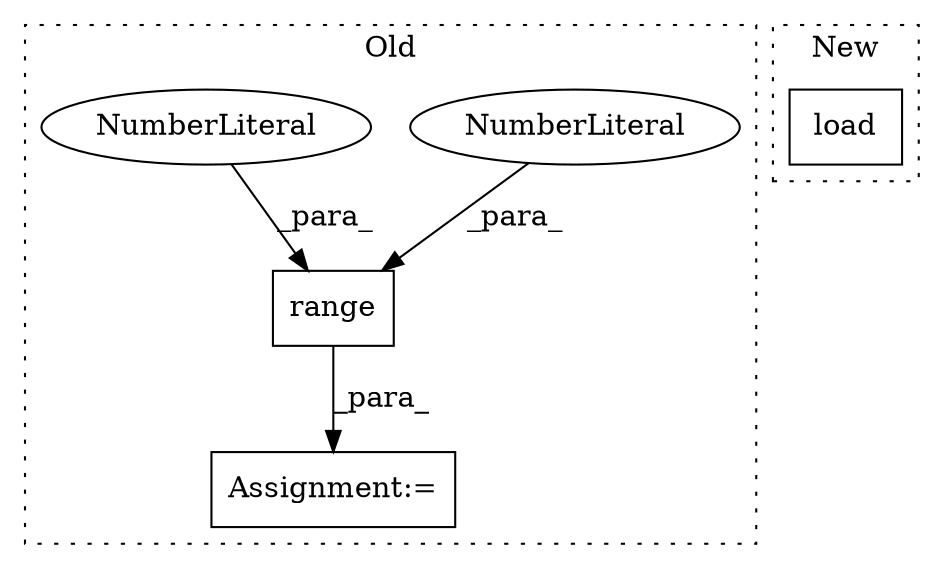digraph G {
subgraph cluster0 {
1 [label="range" a="32" s="3837,3853" l="6,1" shape="box"];
3 [label="NumberLiteral" a="34" s="3843" l="1" shape="ellipse"];
4 [label="Assignment:=" a="7" s="3630" l="1" shape="box"];
5 [label="NumberLiteral" a="34" s="3850" l="3" shape="ellipse"];
label = "Old";
style="dotted";
}
subgraph cluster1 {
2 [label="load" a="32" s="3533,3560" l="5,1" shape="box"];
label = "New";
style="dotted";
}
1 -> 4 [label="_para_"];
3 -> 1 [label="_para_"];
5 -> 1 [label="_para_"];
}